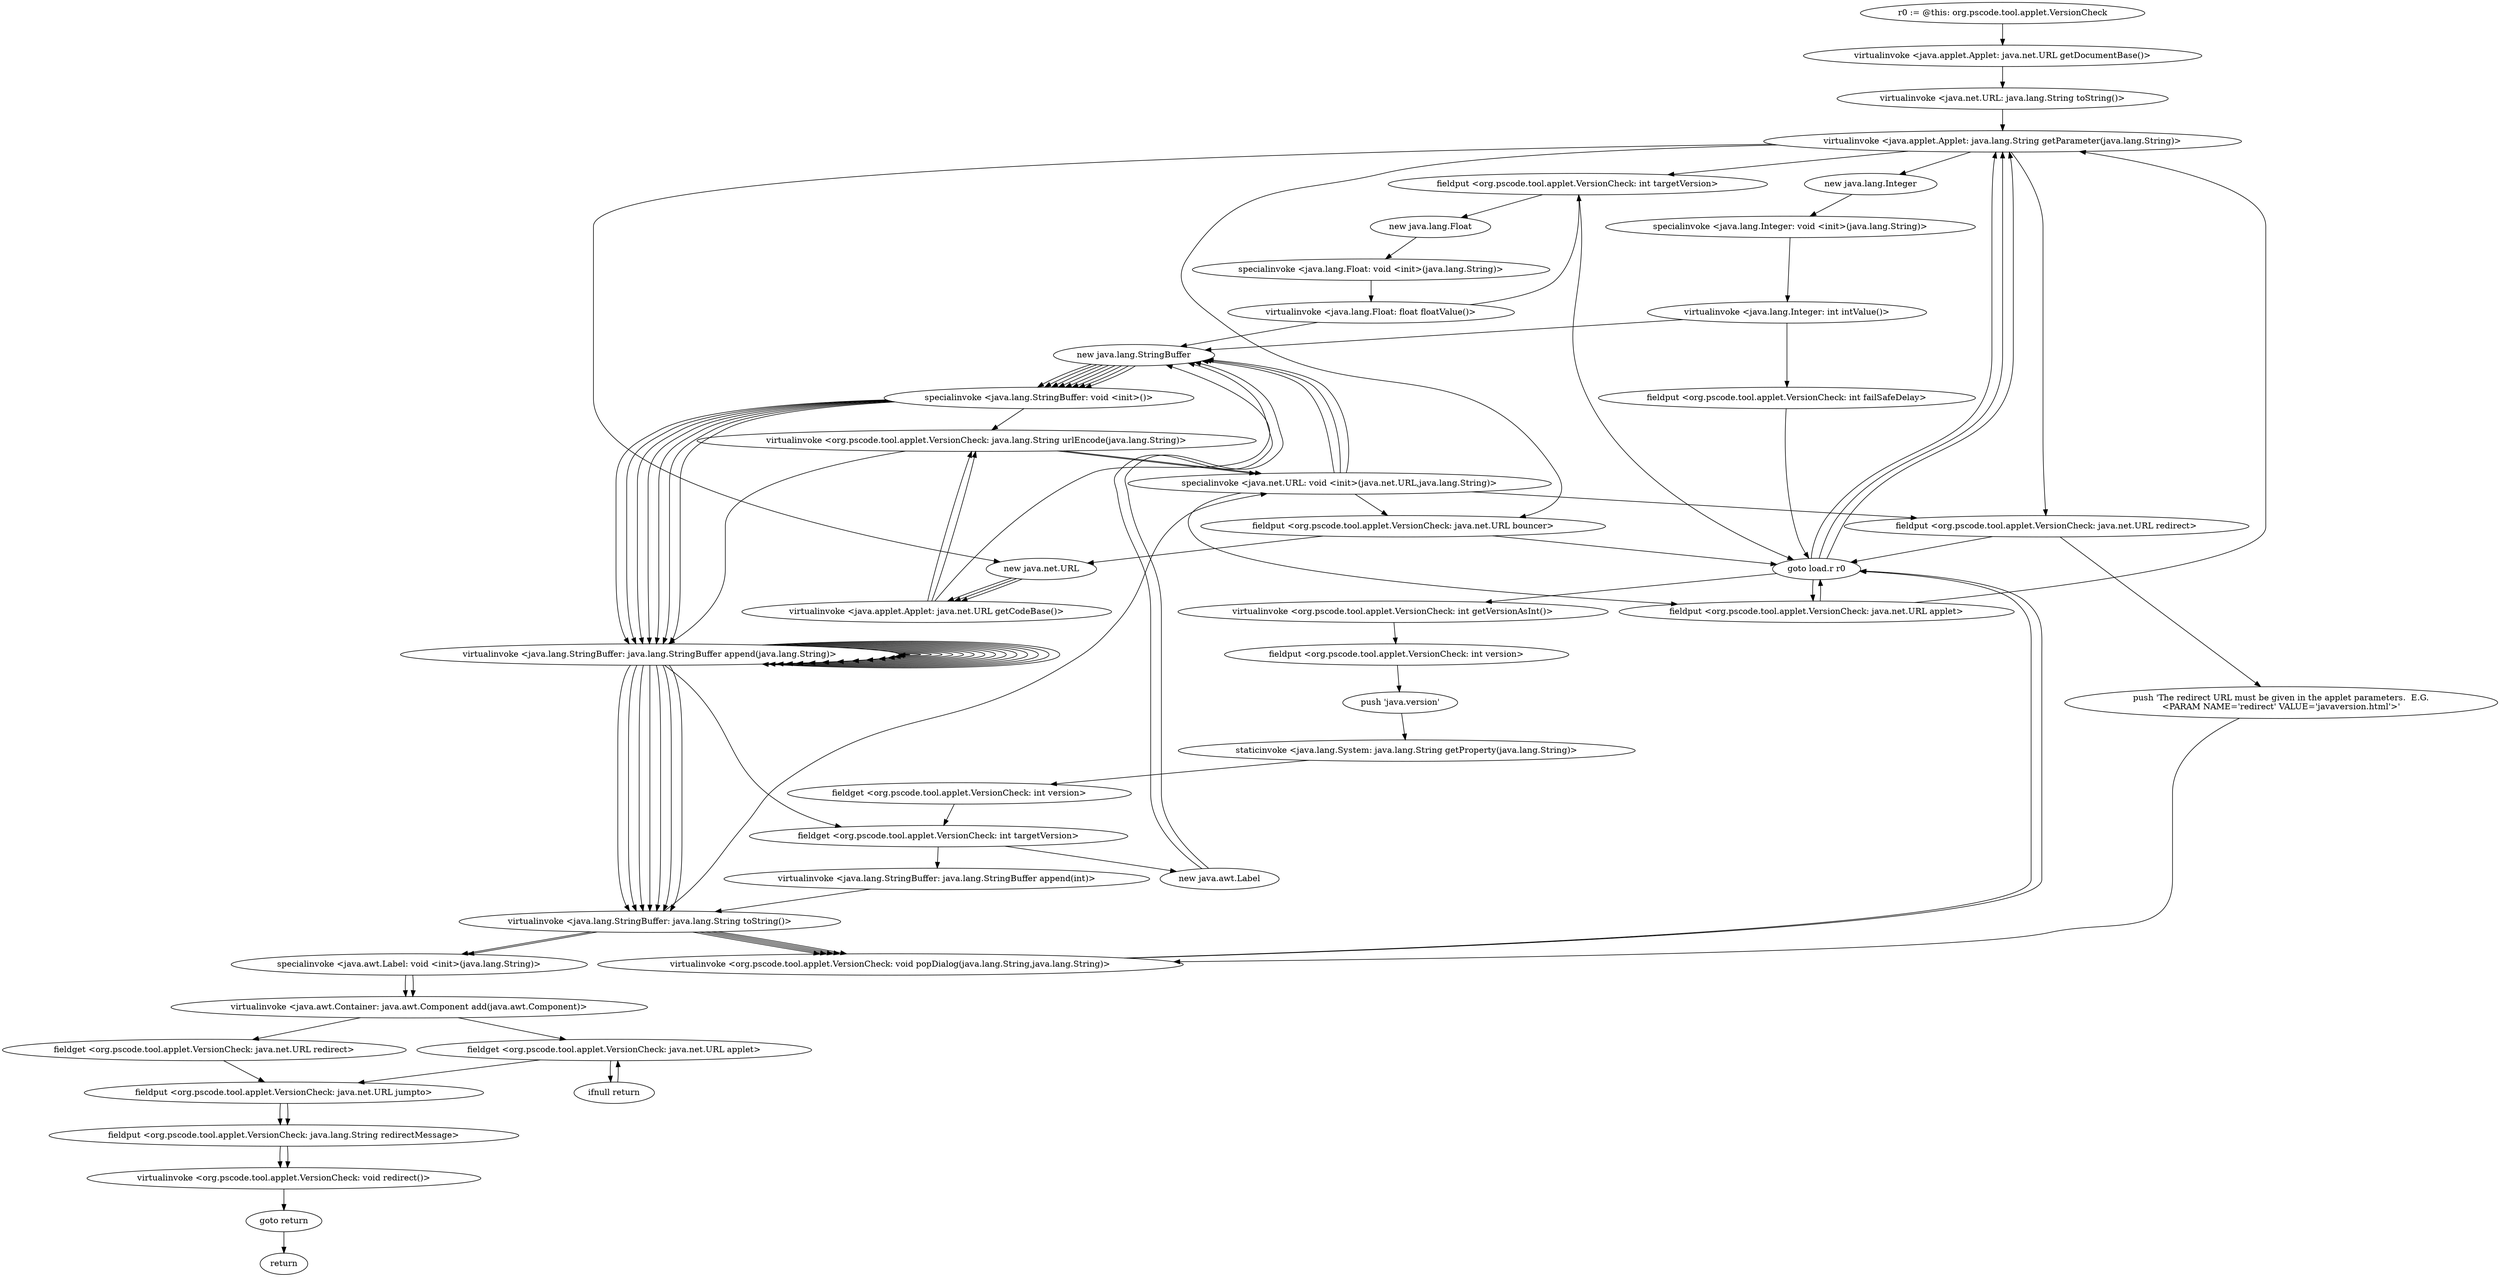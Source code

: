 digraph "" {
"r0 := @this: org.pscode.tool.applet.VersionCheck"->"virtualinvoke <java.applet.Applet: java.net.URL getDocumentBase()>";
 "virtualinvoke <java.applet.Applet: java.net.URL getDocumentBase()>"->"virtualinvoke <java.net.URL: java.lang.String toString()>";
 "virtualinvoke <java.net.URL: java.lang.String toString()>"->"virtualinvoke <java.applet.Applet: java.lang.String getParameter(java.lang.String)>";
 "virtualinvoke <java.applet.Applet: java.lang.String getParameter(java.lang.String)>"->"fieldput <org.pscode.tool.applet.VersionCheck: int targetVersion>";
 "fieldput <org.pscode.tool.applet.VersionCheck: int targetVersion>"->"new java.lang.Float";
 "new java.lang.Float"->"specialinvoke <java.lang.Float: void <init>(java.lang.String)>";
 "specialinvoke <java.lang.Float: void <init>(java.lang.String)>"->"virtualinvoke <java.lang.Float: float floatValue()>";
 "virtualinvoke <java.lang.Float: float floatValue()>"->"fieldput <org.pscode.tool.applet.VersionCheck: int targetVersion>";
 "fieldput <org.pscode.tool.applet.VersionCheck: int targetVersion>"->"goto load.r r0";
 "goto load.r r0"->"virtualinvoke <java.applet.Applet: java.lang.String getParameter(java.lang.String)>";
 "virtualinvoke <java.applet.Applet: java.lang.String getParameter(java.lang.String)>"->"fieldput <org.pscode.tool.applet.VersionCheck: java.net.URL redirect>";
 "fieldput <org.pscode.tool.applet.VersionCheck: java.net.URL redirect>"->"push 'The redirect URL must be given in the applet parameters.  E.G.\n<PARAM NAME=\'redirect\' VALUE=\'javaversion.html\'>'";
 "push 'The redirect URL must be given in the applet parameters.  E.G.\n<PARAM NAME=\'redirect\' VALUE=\'javaversion.html\'>'"->"virtualinvoke <org.pscode.tool.applet.VersionCheck: void popDialog(java.lang.String,java.lang.String)>";
 "virtualinvoke <org.pscode.tool.applet.VersionCheck: void popDialog(java.lang.String,java.lang.String)>"->"goto load.r r0";
 "goto load.r r0"->"fieldput <org.pscode.tool.applet.VersionCheck: java.net.URL applet>";
 "fieldput <org.pscode.tool.applet.VersionCheck: java.net.URL applet>"->"virtualinvoke <java.applet.Applet: java.lang.String getParameter(java.lang.String)>";
 "virtualinvoke <java.applet.Applet: java.lang.String getParameter(java.lang.String)>"->"new java.net.URL";
 "new java.net.URL"->"virtualinvoke <java.applet.Applet: java.net.URL getCodeBase()>";
 "virtualinvoke <java.applet.Applet: java.net.URL getCodeBase()>"->"virtualinvoke <org.pscode.tool.applet.VersionCheck: java.lang.String urlEncode(java.lang.String)>";
 "virtualinvoke <org.pscode.tool.applet.VersionCheck: java.lang.String urlEncode(java.lang.String)>"->"specialinvoke <java.net.URL: void <init>(java.net.URL,java.lang.String)>";
 "specialinvoke <java.net.URL: void <init>(java.net.URL,java.lang.String)>"->"fieldput <org.pscode.tool.applet.VersionCheck: java.net.URL applet>";
 "fieldput <org.pscode.tool.applet.VersionCheck: java.net.URL applet>"->"goto load.r r0";
 "goto load.r r0"->"virtualinvoke <java.applet.Applet: java.lang.String getParameter(java.lang.String)>";
 "virtualinvoke <java.applet.Applet: java.lang.String getParameter(java.lang.String)>"->"new java.lang.Integer";
 "new java.lang.Integer"->"specialinvoke <java.lang.Integer: void <init>(java.lang.String)>";
 "specialinvoke <java.lang.Integer: void <init>(java.lang.String)>"->"virtualinvoke <java.lang.Integer: int intValue()>";
 "virtualinvoke <java.lang.Integer: int intValue()>"->"fieldput <org.pscode.tool.applet.VersionCheck: int failSafeDelay>";
 "fieldput <org.pscode.tool.applet.VersionCheck: int failSafeDelay>"->"goto load.r r0";
 "goto load.r r0"->"virtualinvoke <java.applet.Applet: java.lang.String getParameter(java.lang.String)>";
 "virtualinvoke <java.applet.Applet: java.lang.String getParameter(java.lang.String)>"->"fieldput <org.pscode.tool.applet.VersionCheck: java.net.URL bouncer>";
 "fieldput <org.pscode.tool.applet.VersionCheck: java.net.URL bouncer>"->"new java.net.URL";
 "new java.net.URL"->"virtualinvoke <java.applet.Applet: java.net.URL getCodeBase()>";
 "virtualinvoke <java.applet.Applet: java.net.URL getCodeBase()>"->"virtualinvoke <org.pscode.tool.applet.VersionCheck: java.lang.String urlEncode(java.lang.String)>";
 "virtualinvoke <org.pscode.tool.applet.VersionCheck: java.lang.String urlEncode(java.lang.String)>"->"specialinvoke <java.net.URL: void <init>(java.net.URL,java.lang.String)>";
 "specialinvoke <java.net.URL: void <init>(java.net.URL,java.lang.String)>"->"fieldput <org.pscode.tool.applet.VersionCheck: java.net.URL bouncer>";
 "fieldput <org.pscode.tool.applet.VersionCheck: java.net.URL bouncer>"->"goto load.r r0";
 "goto load.r r0"->"virtualinvoke <org.pscode.tool.applet.VersionCheck: int getVersionAsInt()>";
 "virtualinvoke <org.pscode.tool.applet.VersionCheck: int getVersionAsInt()>"->"fieldput <org.pscode.tool.applet.VersionCheck: int version>";
 "fieldput <org.pscode.tool.applet.VersionCheck: int version>"->"push 'java.version'";
 "push 'java.version'"->"staticinvoke <java.lang.System: java.lang.String getProperty(java.lang.String)>";
 "staticinvoke <java.lang.System: java.lang.String getProperty(java.lang.String)>"->"fieldget <org.pscode.tool.applet.VersionCheck: int version>";
 "fieldget <org.pscode.tool.applet.VersionCheck: int version>"->"fieldget <org.pscode.tool.applet.VersionCheck: int targetVersion>";
 "fieldget <org.pscode.tool.applet.VersionCheck: int targetVersion>"->"new java.awt.Label";
 "new java.awt.Label"->"new java.lang.StringBuffer";
 "new java.lang.StringBuffer"->"specialinvoke <java.lang.StringBuffer: void <init>()>";
 "specialinvoke <java.lang.StringBuffer: void <init>()>"->"virtualinvoke <java.lang.StringBuffer: java.lang.StringBuffer append(java.lang.String)>";
 "virtualinvoke <java.lang.StringBuffer: java.lang.StringBuffer append(java.lang.String)>"->"virtualinvoke <java.lang.StringBuffer: java.lang.StringBuffer append(java.lang.String)>";
 "virtualinvoke <java.lang.StringBuffer: java.lang.StringBuffer append(java.lang.String)>"->"virtualinvoke <java.lang.StringBuffer: java.lang.StringBuffer append(java.lang.String)>";
 "virtualinvoke <java.lang.StringBuffer: java.lang.StringBuffer append(java.lang.String)>"->"virtualinvoke <java.lang.StringBuffer: java.lang.String toString()>";
 "virtualinvoke <java.lang.StringBuffer: java.lang.String toString()>"->"specialinvoke <java.awt.Label: void <init>(java.lang.String)>";
 "specialinvoke <java.awt.Label: void <init>(java.lang.String)>"->"virtualinvoke <java.awt.Container: java.awt.Component add(java.awt.Component)>";
 "virtualinvoke <java.awt.Container: java.awt.Component add(java.awt.Component)>"->"fieldget <org.pscode.tool.applet.VersionCheck: java.net.URL redirect>";
 "fieldget <org.pscode.tool.applet.VersionCheck: java.net.URL redirect>"->"fieldput <org.pscode.tool.applet.VersionCheck: java.net.URL jumpto>";
 "fieldput <org.pscode.tool.applet.VersionCheck: java.net.URL jumpto>"->"fieldput <org.pscode.tool.applet.VersionCheck: java.lang.String redirectMessage>";
 "fieldput <org.pscode.tool.applet.VersionCheck: java.lang.String redirectMessage>"->"virtualinvoke <org.pscode.tool.applet.VersionCheck: void redirect()>";
 "virtualinvoke <org.pscode.tool.applet.VersionCheck: void redirect()>"->"goto return";
 "goto return"->"return";
"new java.awt.Label";
 "new java.awt.Label"->"new java.lang.StringBuffer";
 "new java.lang.StringBuffer"->"specialinvoke <java.lang.StringBuffer: void <init>()>";
 "specialinvoke <java.lang.StringBuffer: void <init>()>"->"virtualinvoke <java.lang.StringBuffer: java.lang.StringBuffer append(java.lang.String)>";
 "virtualinvoke <java.lang.StringBuffer: java.lang.StringBuffer append(java.lang.String)>"->"virtualinvoke <java.lang.StringBuffer: java.lang.StringBuffer append(java.lang.String)>";
 "virtualinvoke <java.lang.StringBuffer: java.lang.StringBuffer append(java.lang.String)>"->"virtualinvoke <java.lang.StringBuffer: java.lang.StringBuffer append(java.lang.String)>";
 "virtualinvoke <java.lang.StringBuffer: java.lang.StringBuffer append(java.lang.String)>"->"virtualinvoke <java.lang.StringBuffer: java.lang.String toString()>";
 "virtualinvoke <java.lang.StringBuffer: java.lang.String toString()>"->"specialinvoke <java.awt.Label: void <init>(java.lang.String)>";
 "specialinvoke <java.awt.Label: void <init>(java.lang.String)>"->"virtualinvoke <java.awt.Container: java.awt.Component add(java.awt.Component)>";
 "virtualinvoke <java.awt.Container: java.awt.Component add(java.awt.Component)>"->"fieldget <org.pscode.tool.applet.VersionCheck: java.net.URL applet>";
 "fieldget <org.pscode.tool.applet.VersionCheck: java.net.URL applet>"->"ifnull return";
 "ifnull return"->"fieldget <org.pscode.tool.applet.VersionCheck: java.net.URL applet>";
 "fieldget <org.pscode.tool.applet.VersionCheck: java.net.URL applet>"->"fieldput <org.pscode.tool.applet.VersionCheck: java.net.URL jumpto>";
 "fieldput <org.pscode.tool.applet.VersionCheck: java.net.URL jumpto>"->"fieldput <org.pscode.tool.applet.VersionCheck: java.lang.String redirectMessage>";
 "fieldput <org.pscode.tool.applet.VersionCheck: java.lang.String redirectMessage>"->"virtualinvoke <org.pscode.tool.applet.VersionCheck: void redirect()>";
 "specialinvoke <java.net.URL: void <init>(java.net.URL,java.lang.String)>"->"new java.lang.StringBuffer";
 "new java.lang.StringBuffer"->"specialinvoke <java.lang.StringBuffer: void <init>()>";
 "specialinvoke <java.lang.StringBuffer: void <init>()>"->"virtualinvoke <java.lang.StringBuffer: java.lang.StringBuffer append(java.lang.String)>";
 "virtualinvoke <java.lang.StringBuffer: java.lang.StringBuffer append(java.lang.String)>"->"virtualinvoke <java.lang.StringBuffer: java.lang.StringBuffer append(java.lang.String)>";
 "virtualinvoke <java.lang.StringBuffer: java.lang.StringBuffer append(java.lang.String)>"->"virtualinvoke <java.lang.StringBuffer: java.lang.StringBuffer append(java.lang.String)>";
 "virtualinvoke <java.lang.StringBuffer: java.lang.StringBuffer append(java.lang.String)>"->"virtualinvoke <java.lang.StringBuffer: java.lang.String toString()>";
 "virtualinvoke <java.lang.StringBuffer: java.lang.String toString()>"->"virtualinvoke <org.pscode.tool.applet.VersionCheck: void popDialog(java.lang.String,java.lang.String)>";
 "virtualinvoke <java.lang.Integer: int intValue()>"->"new java.lang.StringBuffer";
 "new java.lang.StringBuffer"->"specialinvoke <java.lang.StringBuffer: void <init>()>";
 "specialinvoke <java.lang.StringBuffer: void <init>()>"->"virtualinvoke <java.lang.StringBuffer: java.lang.StringBuffer append(java.lang.String)>";
 "virtualinvoke <java.lang.StringBuffer: java.lang.StringBuffer append(java.lang.String)>"->"virtualinvoke <java.lang.StringBuffer: java.lang.StringBuffer append(java.lang.String)>";
 "virtualinvoke <java.lang.StringBuffer: java.lang.StringBuffer append(java.lang.String)>"->"virtualinvoke <java.lang.StringBuffer: java.lang.StringBuffer append(java.lang.String)>";
 "virtualinvoke <java.lang.StringBuffer: java.lang.StringBuffer append(java.lang.String)>"->"virtualinvoke <java.lang.StringBuffer: java.lang.String toString()>";
 "virtualinvoke <java.lang.StringBuffer: java.lang.String toString()>"->"virtualinvoke <org.pscode.tool.applet.VersionCheck: void popDialog(java.lang.String,java.lang.String)>";
 "specialinvoke <java.net.URL: void <init>(java.net.URL,java.lang.String)>"->"new java.lang.StringBuffer";
 "new java.lang.StringBuffer"->"specialinvoke <java.lang.StringBuffer: void <init>()>";
 "specialinvoke <java.lang.StringBuffer: void <init>()>"->"virtualinvoke <java.lang.StringBuffer: java.lang.StringBuffer append(java.lang.String)>";
 "virtualinvoke <java.lang.StringBuffer: java.lang.StringBuffer append(java.lang.String)>"->"virtualinvoke <java.lang.StringBuffer: java.lang.StringBuffer append(java.lang.String)>";
 "virtualinvoke <java.lang.StringBuffer: java.lang.StringBuffer append(java.lang.String)>"->"virtualinvoke <java.lang.StringBuffer: java.lang.StringBuffer append(java.lang.String)>";
 "virtualinvoke <java.lang.StringBuffer: java.lang.StringBuffer append(java.lang.String)>"->"virtualinvoke <java.lang.StringBuffer: java.lang.String toString()>";
 "virtualinvoke <java.lang.StringBuffer: java.lang.String toString()>"->"virtualinvoke <org.pscode.tool.applet.VersionCheck: void popDialog(java.lang.String,java.lang.String)>";
"new java.net.URL";
 "new java.net.URL"->"virtualinvoke <java.applet.Applet: java.net.URL getCodeBase()>";
 "virtualinvoke <java.applet.Applet: java.net.URL getCodeBase()>"->"new java.lang.StringBuffer";
 "new java.lang.StringBuffer"->"specialinvoke <java.lang.StringBuffer: void <init>()>";
 "specialinvoke <java.lang.StringBuffer: void <init>()>"->"virtualinvoke <org.pscode.tool.applet.VersionCheck: java.lang.String urlEncode(java.lang.String)>";
 "virtualinvoke <org.pscode.tool.applet.VersionCheck: java.lang.String urlEncode(java.lang.String)>"->"virtualinvoke <java.lang.StringBuffer: java.lang.StringBuffer append(java.lang.String)>";
 "virtualinvoke <java.lang.StringBuffer: java.lang.StringBuffer append(java.lang.String)>"->"virtualinvoke <java.lang.StringBuffer: java.lang.StringBuffer append(java.lang.String)>";
 "virtualinvoke <java.lang.StringBuffer: java.lang.StringBuffer append(java.lang.String)>"->"fieldget <org.pscode.tool.applet.VersionCheck: int targetVersion>";
 "fieldget <org.pscode.tool.applet.VersionCheck: int targetVersion>"->"virtualinvoke <java.lang.StringBuffer: java.lang.StringBuffer append(int)>";
 "virtualinvoke <java.lang.StringBuffer: java.lang.StringBuffer append(int)>"->"virtualinvoke <java.lang.StringBuffer: java.lang.String toString()>";
 "virtualinvoke <java.lang.StringBuffer: java.lang.String toString()>"->"specialinvoke <java.net.URL: void <init>(java.net.URL,java.lang.String)>";
 "specialinvoke <java.net.URL: void <init>(java.net.URL,java.lang.String)>"->"fieldput <org.pscode.tool.applet.VersionCheck: java.net.URL redirect>";
 "fieldput <org.pscode.tool.applet.VersionCheck: java.net.URL redirect>"->"goto load.r r0";
 "specialinvoke <java.net.URL: void <init>(java.net.URL,java.lang.String)>"->"new java.lang.StringBuffer";
 "new java.lang.StringBuffer"->"specialinvoke <java.lang.StringBuffer: void <init>()>";
 "specialinvoke <java.lang.StringBuffer: void <init>()>"->"virtualinvoke <java.lang.StringBuffer: java.lang.StringBuffer append(java.lang.String)>";
 "virtualinvoke <java.lang.StringBuffer: java.lang.StringBuffer append(java.lang.String)>"->"virtualinvoke <java.lang.StringBuffer: java.lang.StringBuffer append(java.lang.String)>";
 "virtualinvoke <java.lang.StringBuffer: java.lang.StringBuffer append(java.lang.String)>"->"virtualinvoke <java.lang.StringBuffer: java.lang.StringBuffer append(java.lang.String)>";
 "virtualinvoke <java.lang.StringBuffer: java.lang.StringBuffer append(java.lang.String)>"->"virtualinvoke <java.lang.StringBuffer: java.lang.String toString()>";
 "virtualinvoke <java.lang.StringBuffer: java.lang.String toString()>"->"virtualinvoke <org.pscode.tool.applet.VersionCheck: void popDialog(java.lang.String,java.lang.String)>";
 "virtualinvoke <java.lang.Float: float floatValue()>"->"new java.lang.StringBuffer";
 "new java.lang.StringBuffer"->"specialinvoke <java.lang.StringBuffer: void <init>()>";
 "specialinvoke <java.lang.StringBuffer: void <init>()>"->"virtualinvoke <java.lang.StringBuffer: java.lang.StringBuffer append(java.lang.String)>";
 "virtualinvoke <java.lang.StringBuffer: java.lang.StringBuffer append(java.lang.String)>"->"virtualinvoke <java.lang.StringBuffer: java.lang.StringBuffer append(java.lang.String)>";
 "virtualinvoke <java.lang.StringBuffer: java.lang.StringBuffer append(java.lang.String)>"->"virtualinvoke <java.lang.StringBuffer: java.lang.StringBuffer append(java.lang.String)>";
 "virtualinvoke <java.lang.StringBuffer: java.lang.StringBuffer append(java.lang.String)>"->"virtualinvoke <java.lang.StringBuffer: java.lang.String toString()>";
 "virtualinvoke <java.lang.StringBuffer: java.lang.String toString()>"->"virtualinvoke <org.pscode.tool.applet.VersionCheck: void popDialog(java.lang.String,java.lang.String)>";
 "virtualinvoke <org.pscode.tool.applet.VersionCheck: void popDialog(java.lang.String,java.lang.String)>"->"goto load.r r0";
"virtualinvoke <org.pscode.tool.applet.VersionCheck: void popDialog(java.lang.String,java.lang.String)>";
}

